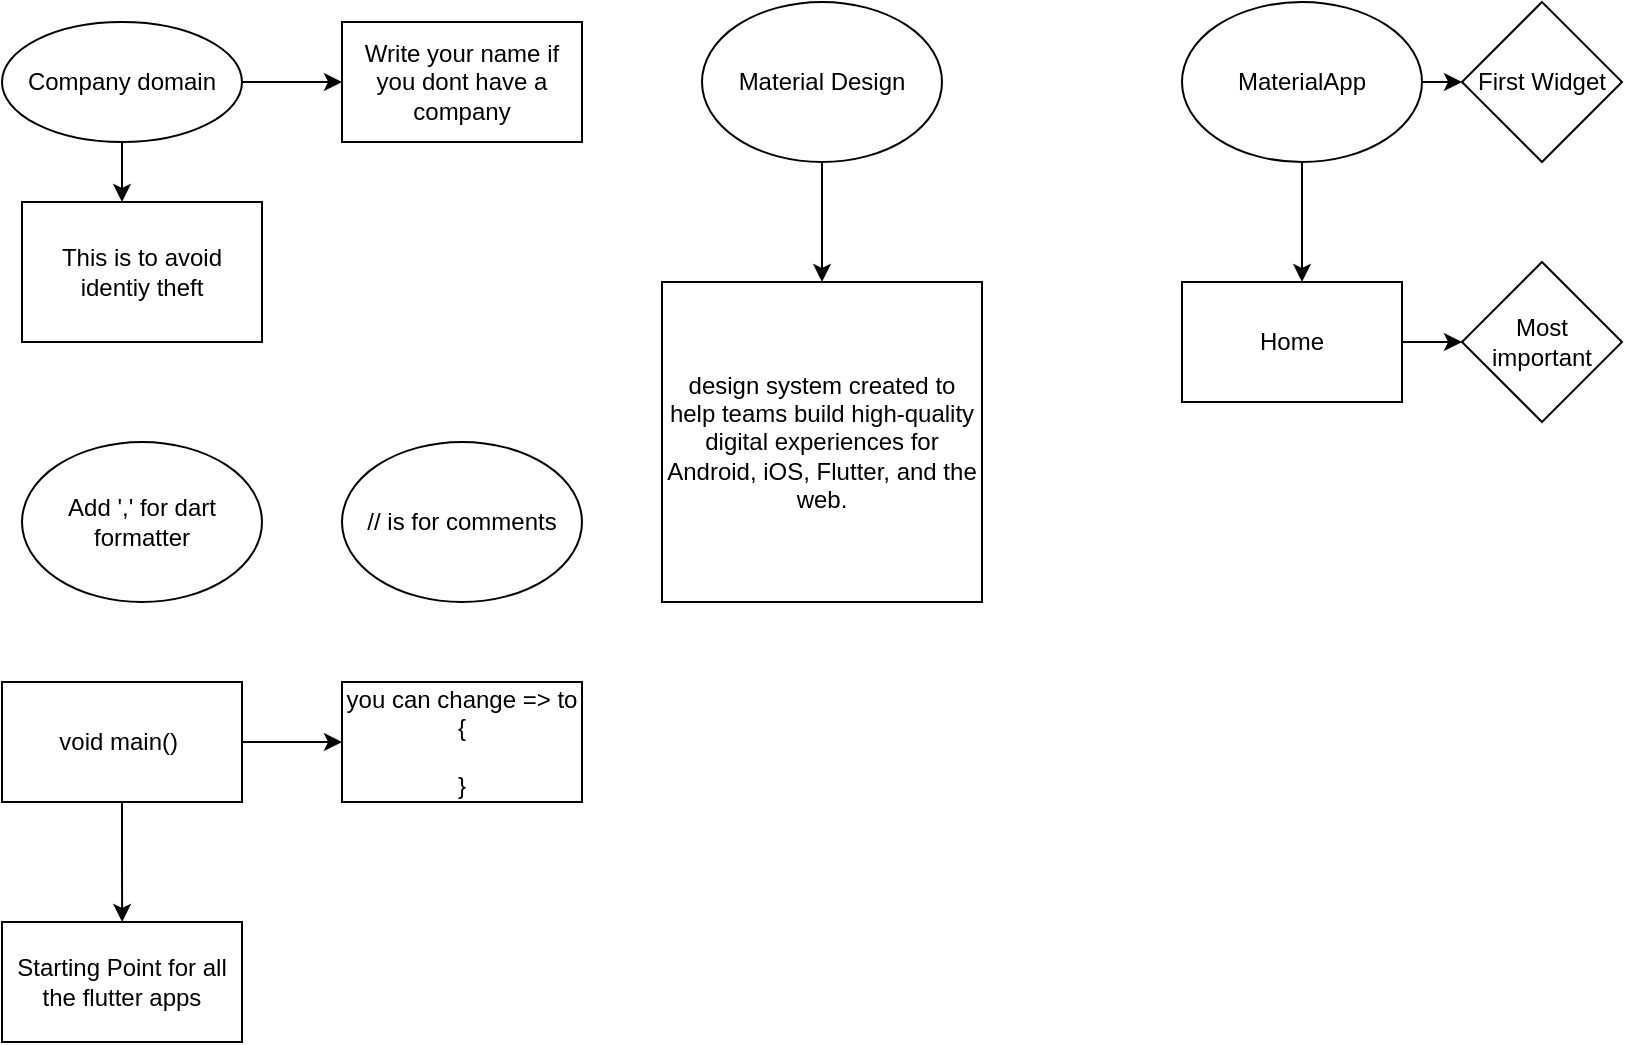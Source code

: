 <mxfile version="14.1.1" type="github">
  <diagram id="3MKQyLr7hOw10va2EOXg" name="Page-1">
    <mxGraphModel dx="729" dy="830" grid="1" gridSize="10" guides="1" tooltips="1" connect="1" arrows="1" fold="1" page="1" pageScale="1" pageWidth="850" pageHeight="1100" math="0" shadow="0">
      <root>
        <mxCell id="0" />
        <mxCell id="1" parent="0" />
        <mxCell id="bey7hjCSY9WOKvqfFOsq-2" style="edgeStyle=orthogonalEdgeStyle;rounded=0;orthogonalLoop=1;jettySize=auto;html=1;exitX=0.5;exitY=1;exitDx=0;exitDy=0;" edge="1" parent="1" source="bey7hjCSY9WOKvqfFOsq-1">
          <mxGeometry relative="1" as="geometry">
            <mxPoint x="90" y="120" as="targetPoint" />
          </mxGeometry>
        </mxCell>
        <mxCell id="bey7hjCSY9WOKvqfFOsq-4" style="edgeStyle=orthogonalEdgeStyle;rounded=0;orthogonalLoop=1;jettySize=auto;html=1;exitX=1;exitY=0.5;exitDx=0;exitDy=0;" edge="1" parent="1" source="bey7hjCSY9WOKvqfFOsq-1">
          <mxGeometry relative="1" as="geometry">
            <mxPoint x="200" y="60" as="targetPoint" />
          </mxGeometry>
        </mxCell>
        <mxCell id="bey7hjCSY9WOKvqfFOsq-1" value="Company domain" style="ellipse;whiteSpace=wrap;html=1;" vertex="1" parent="1">
          <mxGeometry x="30" y="30" width="120" height="60" as="geometry" />
        </mxCell>
        <mxCell id="bey7hjCSY9WOKvqfFOsq-3" value="This is to avoid identiy theft" style="whiteSpace=wrap;html=1;" vertex="1" parent="1">
          <mxGeometry x="40" y="120" width="120" height="70" as="geometry" />
        </mxCell>
        <mxCell id="bey7hjCSY9WOKvqfFOsq-5" value="Write your name if you dont have a company" style="whiteSpace=wrap;html=1;" vertex="1" parent="1">
          <mxGeometry x="200" y="30" width="120" height="60" as="geometry" />
        </mxCell>
        <mxCell id="bey7hjCSY9WOKvqfFOsq-7" style="edgeStyle=orthogonalEdgeStyle;rounded=0;orthogonalLoop=1;jettySize=auto;html=1;exitX=0.5;exitY=1;exitDx=0;exitDy=0;" edge="1" parent="1" source="bey7hjCSY9WOKvqfFOsq-6">
          <mxGeometry relative="1" as="geometry">
            <mxPoint x="440" y="160" as="targetPoint" />
          </mxGeometry>
        </mxCell>
        <mxCell id="bey7hjCSY9WOKvqfFOsq-6" value="Material Design" style="ellipse;whiteSpace=wrap;html=1;" vertex="1" parent="1">
          <mxGeometry x="380" y="20" width="120" height="80" as="geometry" />
        </mxCell>
        <mxCell id="bey7hjCSY9WOKvqfFOsq-9" value="design system created to help teams build high-quality digital experiences for Android, iOS, Flutter, and the web." style="whiteSpace=wrap;html=1;" vertex="1" parent="1">
          <mxGeometry x="360" y="160" width="160" height="160" as="geometry" />
        </mxCell>
        <mxCell id="bey7hjCSY9WOKvqfFOsq-11" style="edgeStyle=orthogonalEdgeStyle;rounded=0;orthogonalLoop=1;jettySize=auto;html=1;exitX=0.5;exitY=1;exitDx=0;exitDy=0;" edge="1" parent="1" source="bey7hjCSY9WOKvqfFOsq-10">
          <mxGeometry relative="1" as="geometry">
            <mxPoint x="680" y="160" as="targetPoint" />
          </mxGeometry>
        </mxCell>
        <mxCell id="bey7hjCSY9WOKvqfFOsq-16" style="edgeStyle=orthogonalEdgeStyle;rounded=0;orthogonalLoop=1;jettySize=auto;html=1;exitX=1;exitY=0.5;exitDx=0;exitDy=0;" edge="1" parent="1" source="bey7hjCSY9WOKvqfFOsq-10">
          <mxGeometry relative="1" as="geometry">
            <mxPoint x="760" y="60" as="targetPoint" />
          </mxGeometry>
        </mxCell>
        <mxCell id="bey7hjCSY9WOKvqfFOsq-10" value="MaterialApp" style="ellipse;whiteSpace=wrap;html=1;" vertex="1" parent="1">
          <mxGeometry x="620" y="20" width="120" height="80" as="geometry" />
        </mxCell>
        <mxCell id="bey7hjCSY9WOKvqfFOsq-13" style="edgeStyle=orthogonalEdgeStyle;rounded=0;orthogonalLoop=1;jettySize=auto;html=1;exitX=1;exitY=0.5;exitDx=0;exitDy=0;" edge="1" parent="1" source="bey7hjCSY9WOKvqfFOsq-12">
          <mxGeometry relative="1" as="geometry">
            <mxPoint x="760" y="190" as="targetPoint" />
          </mxGeometry>
        </mxCell>
        <mxCell id="bey7hjCSY9WOKvqfFOsq-12" value="Home" style="whiteSpace=wrap;html=1;" vertex="1" parent="1">
          <mxGeometry x="620" y="160" width="110" height="60" as="geometry" />
        </mxCell>
        <mxCell id="bey7hjCSY9WOKvqfFOsq-15" value="Most important" style="rhombus;whiteSpace=wrap;html=1;" vertex="1" parent="1">
          <mxGeometry x="760" y="150" width="80" height="80" as="geometry" />
        </mxCell>
        <mxCell id="bey7hjCSY9WOKvqfFOsq-17" value="First Widget" style="rhombus;whiteSpace=wrap;html=1;" vertex="1" parent="1">
          <mxGeometry x="760" y="20" width="80" height="80" as="geometry" />
        </mxCell>
        <mxCell id="bey7hjCSY9WOKvqfFOsq-18" value="Add &#39;,&#39; for dart formatter" style="ellipse;whiteSpace=wrap;html=1;" vertex="1" parent="1">
          <mxGeometry x="40" y="240" width="120" height="80" as="geometry" />
        </mxCell>
        <mxCell id="bey7hjCSY9WOKvqfFOsq-20" style="edgeStyle=orthogonalEdgeStyle;rounded=0;orthogonalLoop=1;jettySize=auto;html=1;exitX=0.5;exitY=1;exitDx=0;exitDy=0;" edge="1" parent="1" source="bey7hjCSY9WOKvqfFOsq-19">
          <mxGeometry relative="1" as="geometry">
            <mxPoint x="90.069" y="480.0" as="targetPoint" />
          </mxGeometry>
        </mxCell>
        <mxCell id="bey7hjCSY9WOKvqfFOsq-22" style="edgeStyle=orthogonalEdgeStyle;rounded=0;orthogonalLoop=1;jettySize=auto;html=1;exitX=1;exitY=0.5;exitDx=0;exitDy=0;" edge="1" parent="1" source="bey7hjCSY9WOKvqfFOsq-19">
          <mxGeometry relative="1" as="geometry">
            <mxPoint x="200" y="390.034" as="targetPoint" />
          </mxGeometry>
        </mxCell>
        <mxCell id="bey7hjCSY9WOKvqfFOsq-19" value="void main()&amp;nbsp;" style="whiteSpace=wrap;html=1;" vertex="1" parent="1">
          <mxGeometry x="30" y="360" width="120" height="60" as="geometry" />
        </mxCell>
        <mxCell id="bey7hjCSY9WOKvqfFOsq-21" value="Starting Point for all the flutter apps" style="whiteSpace=wrap;html=1;" vertex="1" parent="1">
          <mxGeometry x="30" y="480" width="120" height="60" as="geometry" />
        </mxCell>
        <mxCell id="bey7hjCSY9WOKvqfFOsq-23" value="you can change =&amp;gt; to { &lt;br&gt;&lt;br&gt;}" style="whiteSpace=wrap;html=1;" vertex="1" parent="1">
          <mxGeometry x="200" y="360" width="120" height="60" as="geometry" />
        </mxCell>
        <mxCell id="bey7hjCSY9WOKvqfFOsq-24" value="// is for comments" style="ellipse;whiteSpace=wrap;html=1;" vertex="1" parent="1">
          <mxGeometry x="200" y="240" width="120" height="80" as="geometry" />
        </mxCell>
      </root>
    </mxGraphModel>
  </diagram>
</mxfile>
